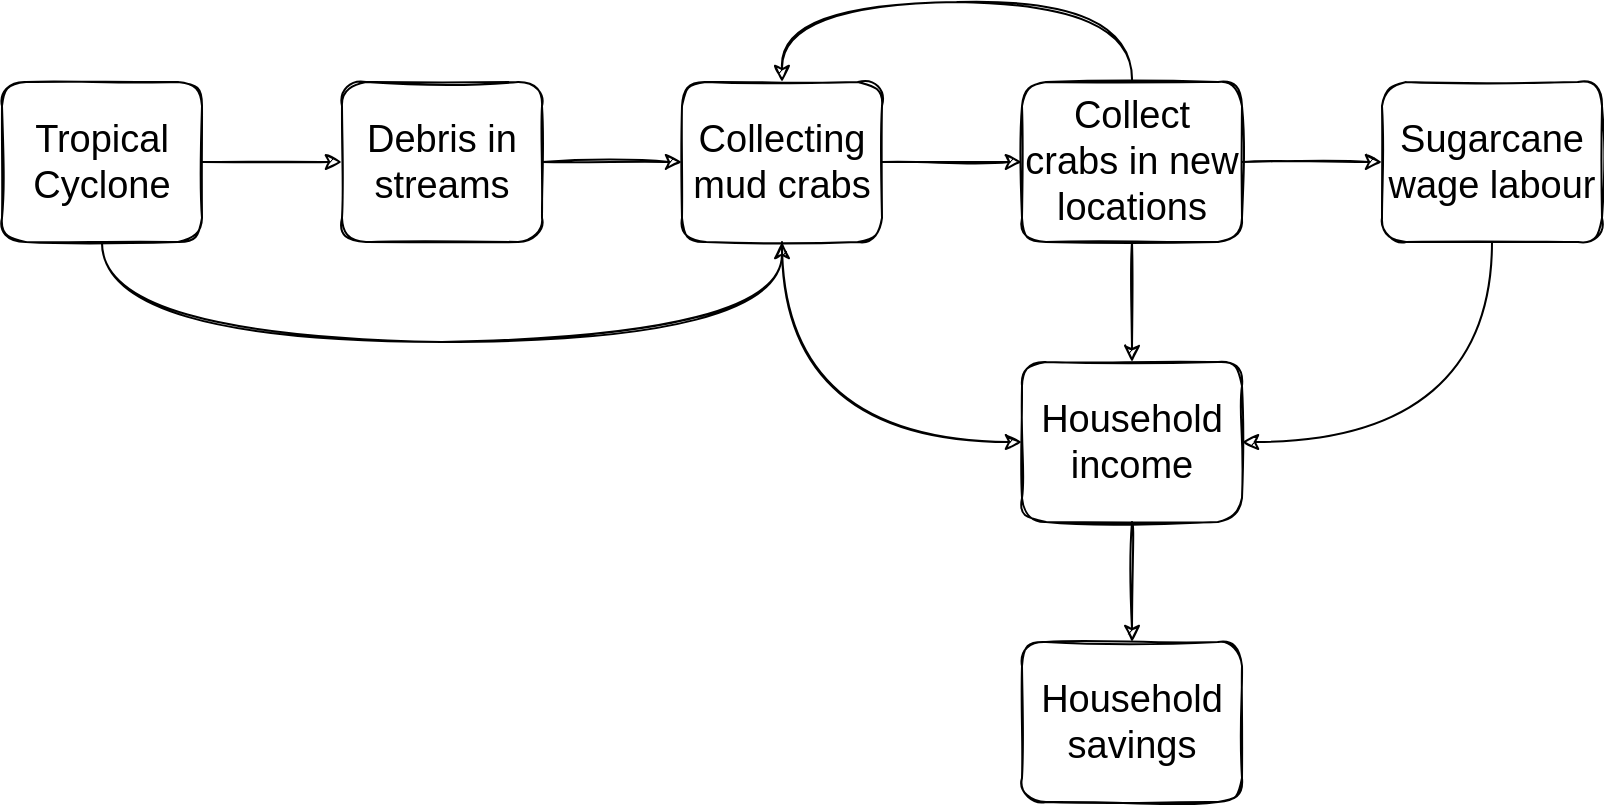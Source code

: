 <mxfile version="14.9.6" type="device"><diagram id="AMOXtYznQmevYjwBdfm0" name="Page-1"><mxGraphModel dx="932" dy="577" grid="1" gridSize="10" guides="1" tooltips="1" connect="1" arrows="1" fold="1" page="1" pageScale="1" pageWidth="827" pageHeight="1169" math="0" shadow="0"><root><mxCell id="0"/><mxCell id="1" parent="0"/><mxCell id="LbSRzzWZzzuqO3OZyFJi-17" style="edgeStyle=orthogonalEdgeStyle;curved=1;rounded=0;sketch=1;orthogonalLoop=1;jettySize=auto;html=1;entryX=1;entryY=0.5;entryDx=0;entryDy=0;exitX=0.5;exitY=1;exitDx=0;exitDy=0;" edge="1" parent="1" source="LbSRzzWZzzuqO3OZyFJi-1" target="LbSRzzWZzzuqO3OZyFJi-12"><mxGeometry relative="1" as="geometry"/></mxCell><mxCell id="LbSRzzWZzzuqO3OZyFJi-1" value="&lt;span style=&quot;font-size: 19px&quot;&gt;Sugarcane wage labour&lt;/span&gt;" style="text;html=1;fillColor=none;align=center;verticalAlign=middle;whiteSpace=wrap;rounded=1;strokeColor=#000000;shadow=0;sketch=1;" vertex="1" parent="1"><mxGeometry x="690" y="250" width="110" height="80" as="geometry"/></mxCell><mxCell id="LbSRzzWZzzuqO3OZyFJi-2" value="" style="endArrow=classic;html=1;entryX=0;entryY=0.5;entryDx=0;entryDy=0;sketch=1;exitX=1;exitY=0.5;exitDx=0;exitDy=0;" edge="1" parent="1" source="LbSRzzWZzzuqO3OZyFJi-6" target="LbSRzzWZzzuqO3OZyFJi-1"><mxGeometry width="50" height="50" relative="1" as="geometry"><mxPoint x="610" y="290" as="sourcePoint"/><mxPoint x="440" y="280" as="targetPoint"/></mxGeometry></mxCell><mxCell id="LbSRzzWZzzuqO3OZyFJi-3" value="" style="edgeStyle=orthogonalEdgeStyle;rounded=0;orthogonalLoop=1;jettySize=auto;html=1;sketch=1;" edge="1" parent="1" source="LbSRzzWZzzuqO3OZyFJi-4" target="LbSRzzWZzzuqO3OZyFJi-6"><mxGeometry relative="1" as="geometry"/></mxCell><mxCell id="LbSRzzWZzzuqO3OZyFJi-14" style="edgeStyle=orthogonalEdgeStyle;rounded=0;sketch=1;orthogonalLoop=1;jettySize=auto;html=1;entryX=0;entryY=0.5;entryDx=0;entryDy=0;exitX=0.5;exitY=1;exitDx=0;exitDy=0;curved=1;" edge="1" parent="1" source="LbSRzzWZzzuqO3OZyFJi-4" target="LbSRzzWZzzuqO3OZyFJi-12"><mxGeometry relative="1" as="geometry"/></mxCell><mxCell id="LbSRzzWZzzuqO3OZyFJi-4" value="&lt;font style=&quot;font-size: 19px&quot;&gt;Collecting mud crabs&lt;/font&gt;" style="text;html=1;fillColor=none;align=center;verticalAlign=middle;whiteSpace=wrap;rounded=1;strokeColor=#000000;shadow=0;sketch=1;" vertex="1" parent="1"><mxGeometry x="340" y="250" width="100" height="80" as="geometry"/></mxCell><mxCell id="LbSRzzWZzzuqO3OZyFJi-5" style="edgeStyle=orthogonalEdgeStyle;rounded=0;sketch=1;orthogonalLoop=1;jettySize=auto;html=1;entryX=0.5;entryY=0;entryDx=0;entryDy=0;exitX=0.5;exitY=0;exitDx=0;exitDy=0;curved=1;" edge="1" parent="1" source="LbSRzzWZzzuqO3OZyFJi-6" target="LbSRzzWZzzuqO3OZyFJi-4"><mxGeometry relative="1" as="geometry"><Array as="points"><mxPoint x="565" y="210"/><mxPoint x="390" y="210"/></Array></mxGeometry></mxCell><mxCell id="LbSRzzWZzzuqO3OZyFJi-13" value="" style="edgeStyle=orthogonalEdgeStyle;rounded=0;orthogonalLoop=1;jettySize=auto;html=1;sketch=1;" edge="1" parent="1" source="LbSRzzWZzzuqO3OZyFJi-6" target="LbSRzzWZzzuqO3OZyFJi-12"><mxGeometry relative="1" as="geometry"/></mxCell><mxCell id="LbSRzzWZzzuqO3OZyFJi-6" value="&lt;font style=&quot;font-size: 19px&quot;&gt;Collect crabs in new locations&lt;/font&gt;" style="text;html=1;fillColor=none;align=center;verticalAlign=middle;whiteSpace=wrap;rounded=1;strokeColor=#000000;shadow=0;sketch=1;" vertex="1" parent="1"><mxGeometry x="510" y="250" width="110" height="80" as="geometry"/></mxCell><mxCell id="LbSRzzWZzzuqO3OZyFJi-7" value="" style="edgeStyle=orthogonalEdgeStyle;rounded=0;orthogonalLoop=1;jettySize=auto;html=1;sketch=1;entryX=0;entryY=0.5;entryDx=0;entryDy=0;" edge="1" parent="1" source="LbSRzzWZzzuqO3OZyFJi-8" target="LbSRzzWZzzuqO3OZyFJi-4"><mxGeometry relative="1" as="geometry"><mxPoint x="414" y="220" as="targetPoint"/></mxGeometry></mxCell><mxCell id="LbSRzzWZzzuqO3OZyFJi-8" value="&lt;font style=&quot;font-size: 19px&quot;&gt;Debris in streams&lt;/font&gt;" style="text;html=1;fillColor=none;align=center;verticalAlign=middle;whiteSpace=wrap;rounded=1;strokeColor=#000000;shadow=0;sketch=1;" vertex="1" parent="1"><mxGeometry x="170" y="250" width="100" height="80" as="geometry"/></mxCell><mxCell id="LbSRzzWZzzuqO3OZyFJi-9" value="" style="edgeStyle=orthogonalEdgeStyle;rounded=0;orthogonalLoop=1;jettySize=auto;html=1;sketch=1;" edge="1" parent="1" source="LbSRzzWZzzuqO3OZyFJi-11" target="LbSRzzWZzzuqO3OZyFJi-8"><mxGeometry relative="1" as="geometry"/></mxCell><mxCell id="LbSRzzWZzzuqO3OZyFJi-10" style="edgeStyle=orthogonalEdgeStyle;rounded=0;orthogonalLoop=1;jettySize=auto;html=1;exitX=0.5;exitY=1;exitDx=0;exitDy=0;sketch=1;entryX=0.5;entryY=1;entryDx=0;entryDy=0;curved=1;" edge="1" parent="1" source="LbSRzzWZzzuqO3OZyFJi-11" target="LbSRzzWZzzuqO3OZyFJi-4"><mxGeometry relative="1" as="geometry"><Array as="points"><mxPoint x="50" y="380"/><mxPoint x="390" y="380"/></Array><mxPoint x="380" y="340" as="targetPoint"/></mxGeometry></mxCell><mxCell id="LbSRzzWZzzuqO3OZyFJi-11" value="&lt;font style=&quot;font-size: 19px&quot;&gt;Tropical Cyclone&lt;/font&gt;" style="text;html=1;fillColor=none;align=center;verticalAlign=middle;whiteSpace=wrap;rounded=1;strokeColor=#000000;shadow=0;sketch=1;" vertex="1" parent="1"><mxGeometry y="250" width="100" height="80" as="geometry"/></mxCell><mxCell id="LbSRzzWZzzuqO3OZyFJi-16" value="" style="edgeStyle=orthogonalEdgeStyle;curved=1;rounded=0;sketch=1;orthogonalLoop=1;jettySize=auto;html=1;" edge="1" parent="1" source="LbSRzzWZzzuqO3OZyFJi-12" target="LbSRzzWZzzuqO3OZyFJi-15"><mxGeometry relative="1" as="geometry"/></mxCell><mxCell id="LbSRzzWZzzuqO3OZyFJi-12" value="&lt;font style=&quot;font-size: 19px&quot;&gt;Household income&lt;/font&gt;" style="text;html=1;fillColor=none;align=center;verticalAlign=middle;whiteSpace=wrap;rounded=1;strokeColor=#000000;shadow=0;sketch=1;" vertex="1" parent="1"><mxGeometry x="510" y="390" width="110" height="80" as="geometry"/></mxCell><mxCell id="LbSRzzWZzzuqO3OZyFJi-15" value="&lt;font style=&quot;font-size: 19px&quot;&gt;Household savings&lt;/font&gt;" style="text;html=1;fillColor=none;align=center;verticalAlign=middle;whiteSpace=wrap;rounded=1;strokeColor=#000000;shadow=0;sketch=1;" vertex="1" parent="1"><mxGeometry x="510" y="530" width="110" height="80" as="geometry"/></mxCell></root></mxGraphModel></diagram></mxfile>